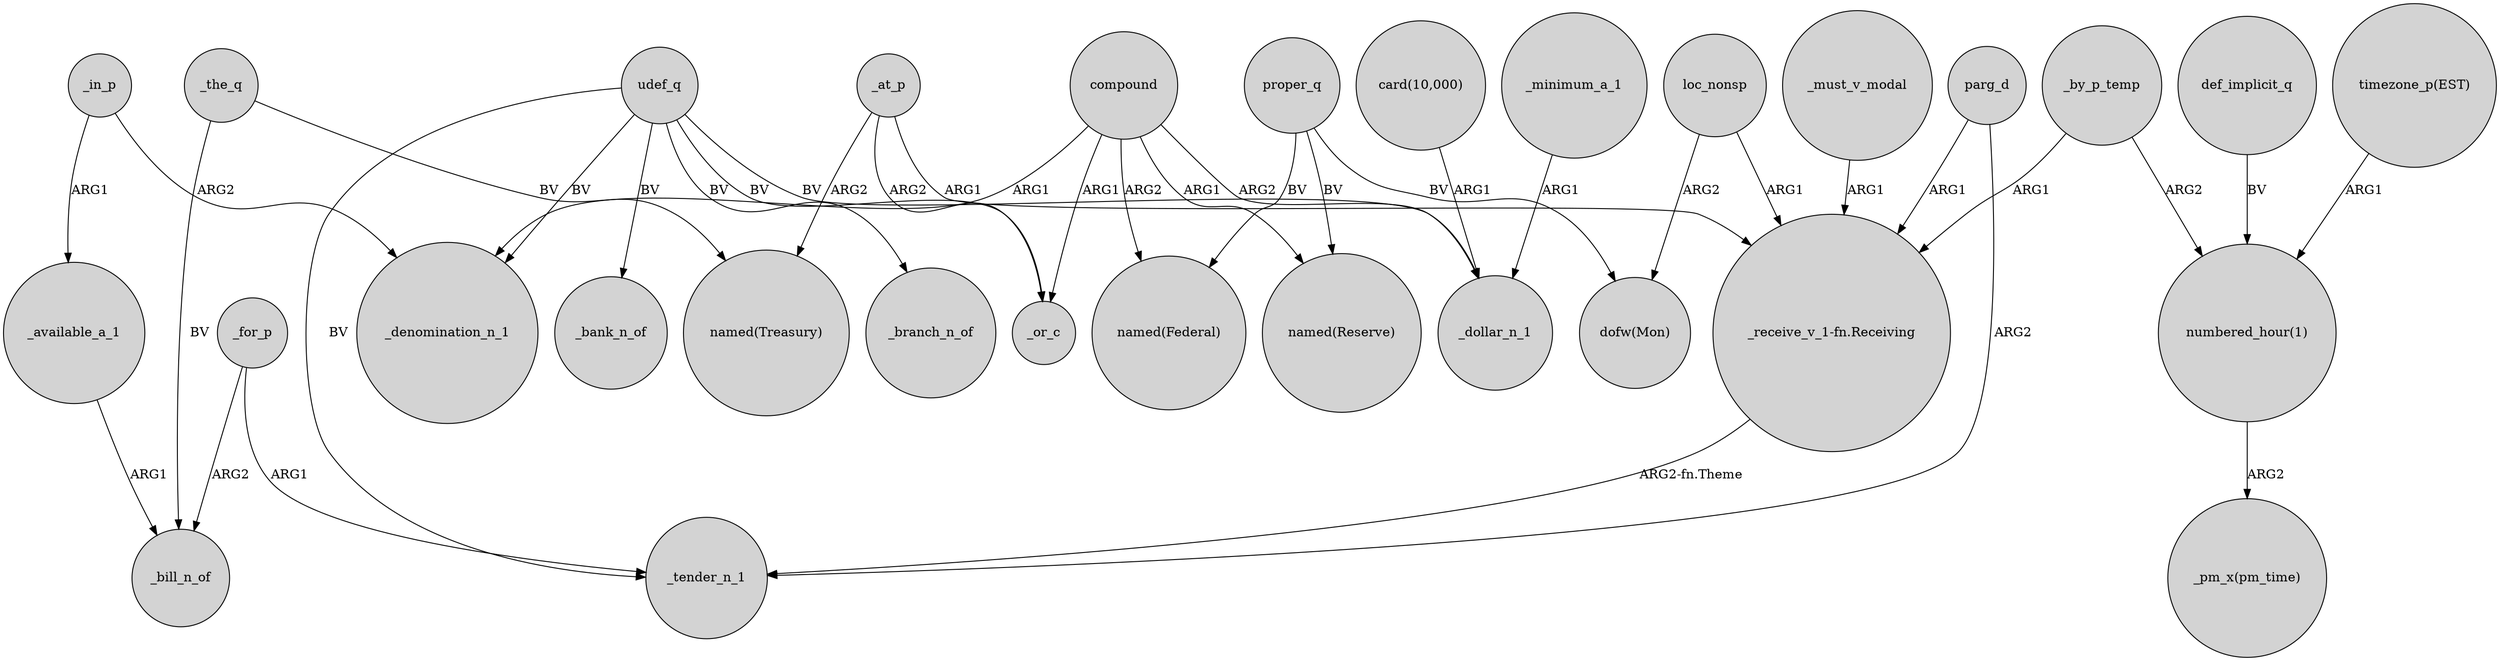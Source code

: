 digraph {
	node [shape=circle style=filled]
	compound -> _denomination_n_1 [label=ARG1]
	compound -> "named(Reserve)" [label=ARG1]
	_the_q -> _bill_n_of [label=BV]
	_for_p -> _tender_n_1 [label=ARG1]
	"numbered_hour(1)" -> "_pm_x(pm_time)" [label=ARG2]
	proper_q -> "named(Reserve)" [label=BV]
	_in_p -> _available_a_1 [label=ARG1]
	udef_q -> _branch_n_of [label=BV]
	_minimum_a_1 -> _dollar_n_1 [label=ARG1]
	_for_p -> _bill_n_of [label=ARG2]
	parg_d -> "_receive_v_1-fn.Receiving" [label=ARG1]
	udef_q -> _tender_n_1 [label=BV]
	_by_p_temp -> "_receive_v_1-fn.Receiving" [label=ARG1]
	_at_p -> "named(Treasury)" [label=ARG2]
	_in_p -> _denomination_n_1 [label=ARG2]
	loc_nonsp -> "_receive_v_1-fn.Receiving" [label=ARG1]
	compound -> _or_c [label=ARG1]
	udef_q -> _or_c [label=BV]
	"card(10,000)" -> _dollar_n_1 [label=ARG1]
	_at_p -> _or_c [label=ARG2]
	_available_a_1 -> _bill_n_of [label=ARG1]
	_at_p -> "_receive_v_1-fn.Receiving" [label=ARG1]
	_must_v_modal -> "_receive_v_1-fn.Receiving" [label=ARG1]
	def_implicit_q -> "numbered_hour(1)" [label=BV]
	_by_p_temp -> "numbered_hour(1)" [label=ARG2]
	proper_q -> "dofw(Mon)" [label=BV]
	"timezone_p(EST)" -> "numbered_hour(1)" [label=ARG1]
	udef_q -> _denomination_n_1 [label=BV]
	proper_q -> "named(Federal)" [label=BV]
	_the_q -> "named(Treasury)" [label=BV]
	loc_nonsp -> "dofw(Mon)" [label=ARG2]
	udef_q -> _bank_n_of [label=BV]
	"_receive_v_1-fn.Receiving" -> _tender_n_1 [label="ARG2-fn.Theme"]
	compound -> _dollar_n_1 [label=ARG2]
	compound -> "named(Federal)" [label=ARG2]
	parg_d -> _tender_n_1 [label=ARG2]
	udef_q -> _dollar_n_1 [label=BV]
}

